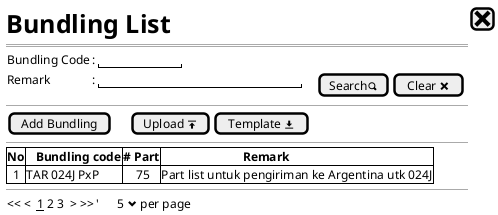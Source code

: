 @startsalt
{
  <size:25><b>Bundling List|[<size:25><&x>]|*
  ==
  {
    Bundling Code |:|"          "|*
    Remark        |:|"                         "|.|.{|[Search<&magnifying-glass>] |*| [Clear <&x>]}
  }
  --
  {
    |[Add Bundling] |.|.|.|[Upload <&data-transfer-upload>]| [Template <&data-transfer-download>]|* 
  }
--
  {#
    |<b>No|   <b>Bundling code|<b># Part|                          <b>Remark |*
    |  1  |TAR 024J PxP       |    75   |Part list untuk pengiriman ke Argentina utk 024J |*
  }
  --
  {
  << <  __1__ 2 3  > >>  |'      5 <&chevron-bottom> per page |*
  }  
}
@endsalt

